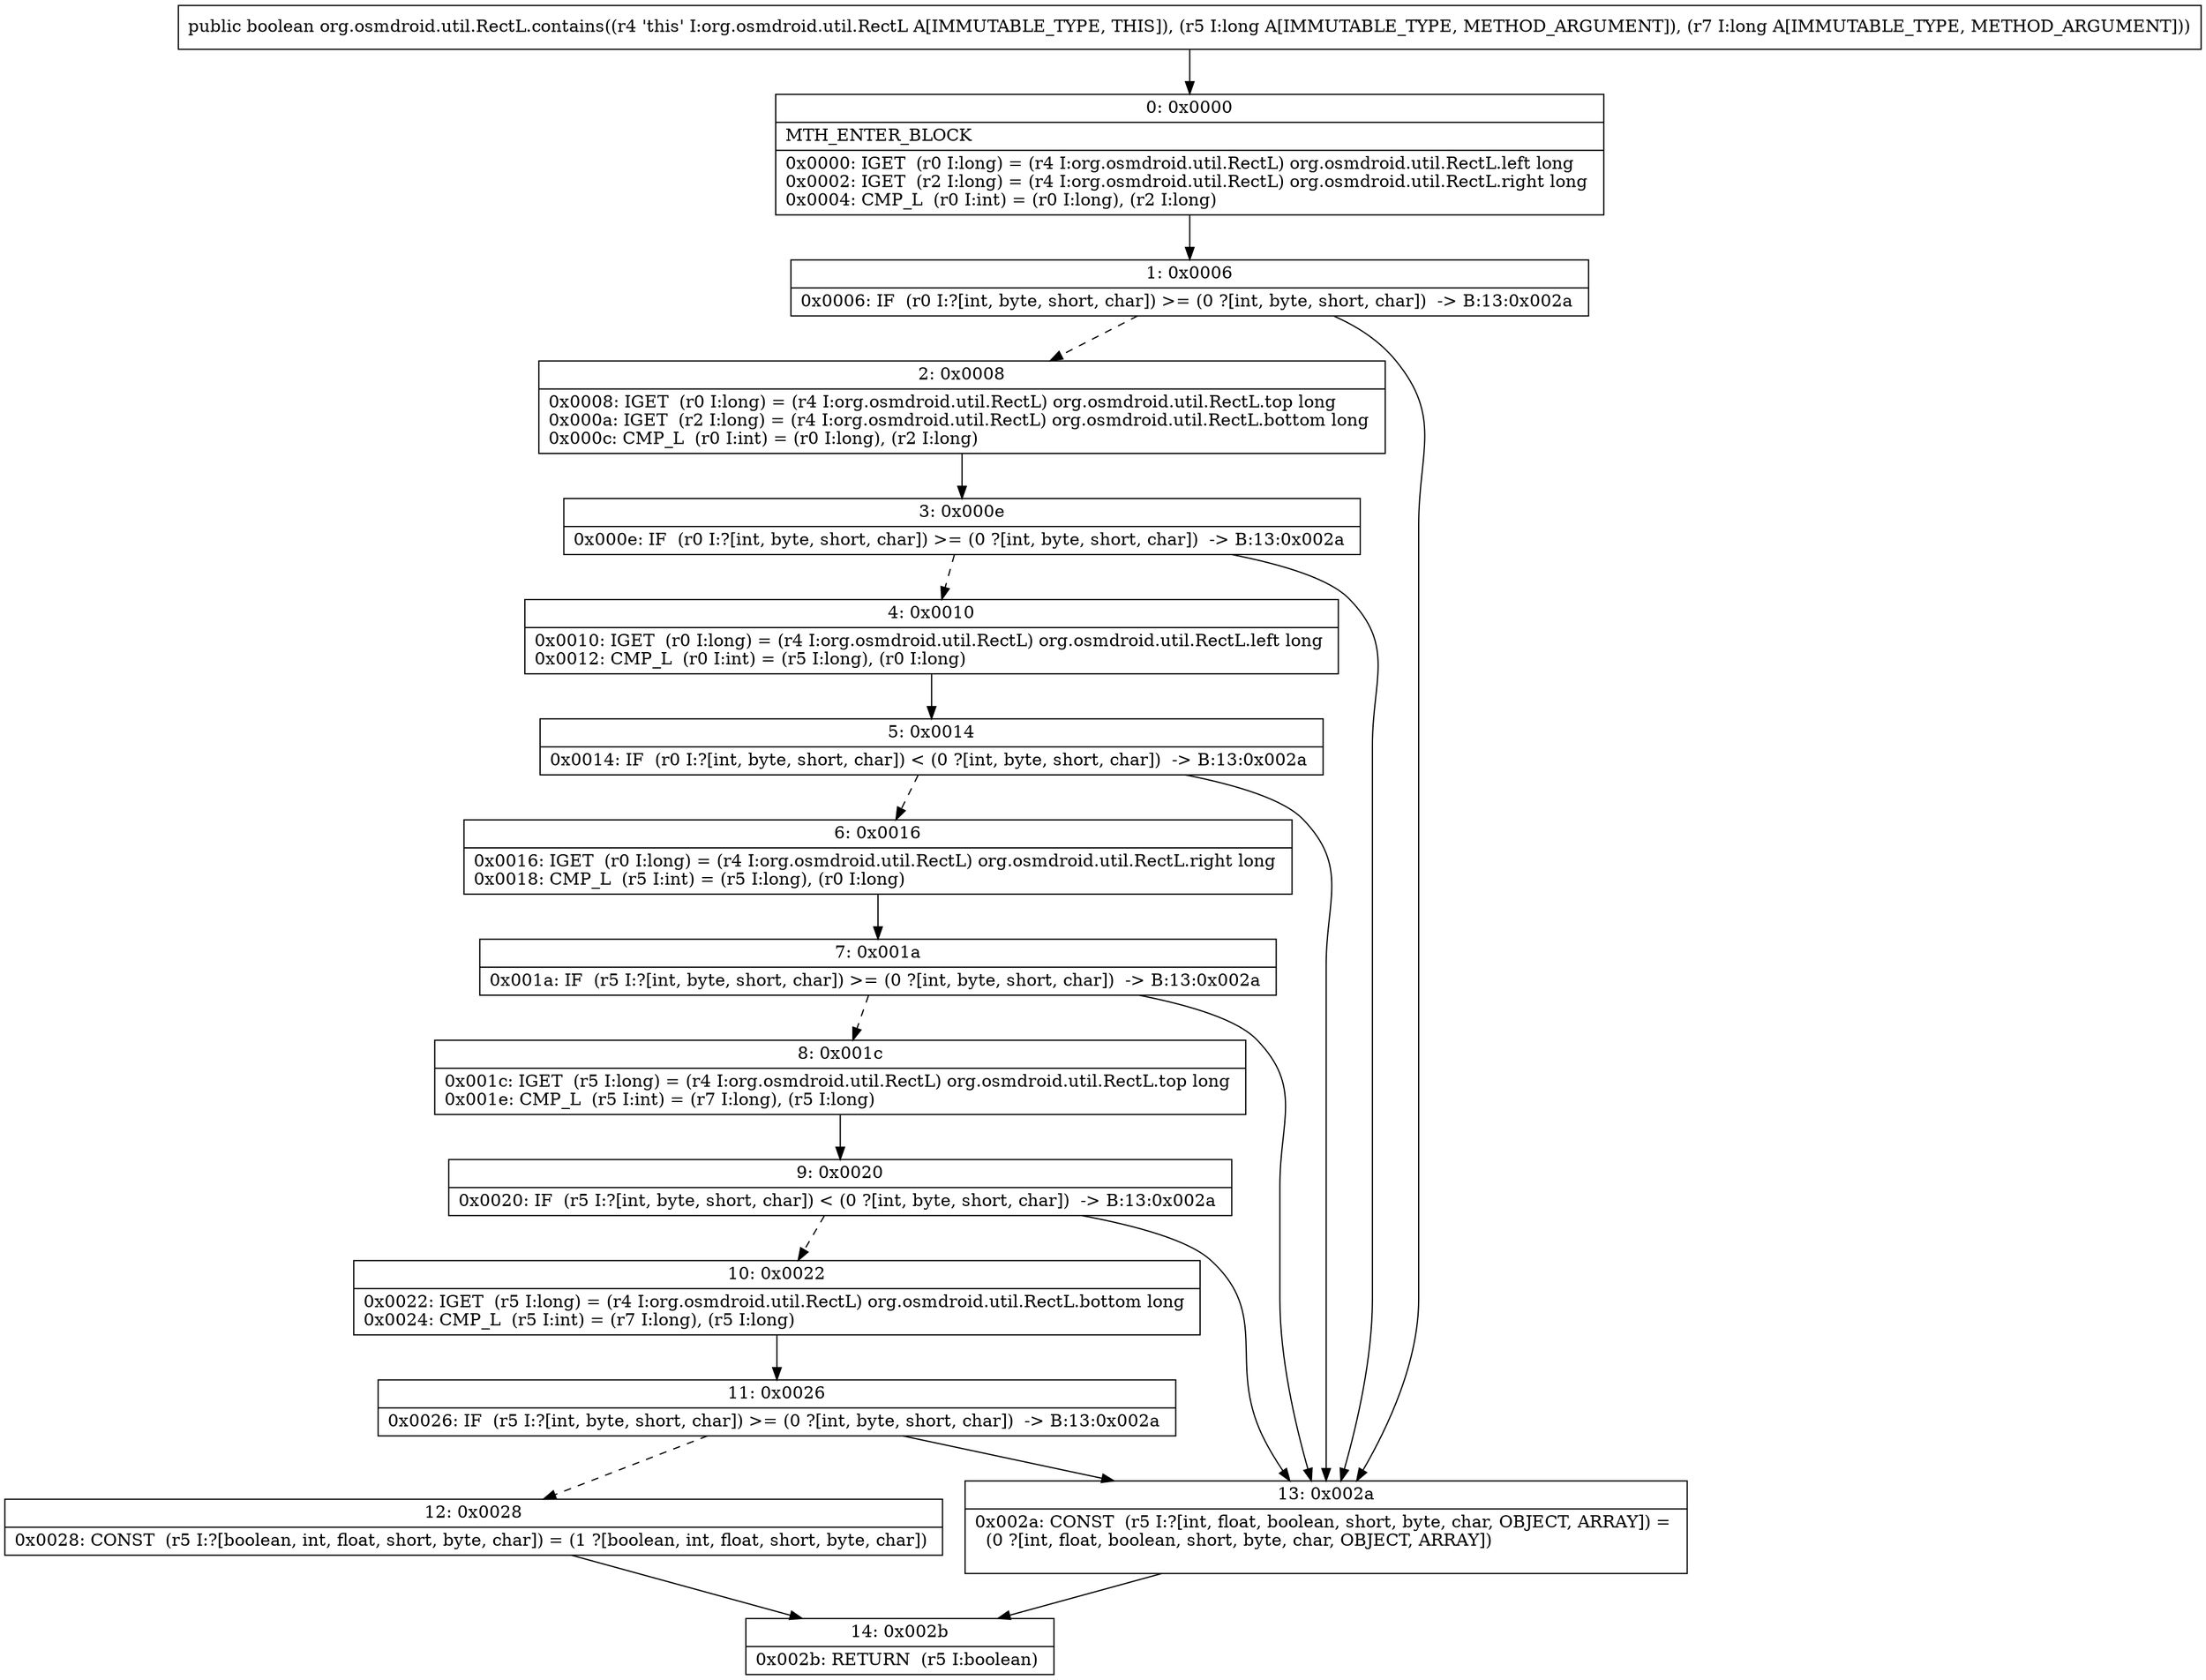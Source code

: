 digraph "CFG fororg.osmdroid.util.RectL.contains(JJ)Z" {
Node_0 [shape=record,label="{0\:\ 0x0000|MTH_ENTER_BLOCK\l|0x0000: IGET  (r0 I:long) = (r4 I:org.osmdroid.util.RectL) org.osmdroid.util.RectL.left long \l0x0002: IGET  (r2 I:long) = (r4 I:org.osmdroid.util.RectL) org.osmdroid.util.RectL.right long \l0x0004: CMP_L  (r0 I:int) = (r0 I:long), (r2 I:long) \l}"];
Node_1 [shape=record,label="{1\:\ 0x0006|0x0006: IF  (r0 I:?[int, byte, short, char]) \>= (0 ?[int, byte, short, char])  \-\> B:13:0x002a \l}"];
Node_2 [shape=record,label="{2\:\ 0x0008|0x0008: IGET  (r0 I:long) = (r4 I:org.osmdroid.util.RectL) org.osmdroid.util.RectL.top long \l0x000a: IGET  (r2 I:long) = (r4 I:org.osmdroid.util.RectL) org.osmdroid.util.RectL.bottom long \l0x000c: CMP_L  (r0 I:int) = (r0 I:long), (r2 I:long) \l}"];
Node_3 [shape=record,label="{3\:\ 0x000e|0x000e: IF  (r0 I:?[int, byte, short, char]) \>= (0 ?[int, byte, short, char])  \-\> B:13:0x002a \l}"];
Node_4 [shape=record,label="{4\:\ 0x0010|0x0010: IGET  (r0 I:long) = (r4 I:org.osmdroid.util.RectL) org.osmdroid.util.RectL.left long \l0x0012: CMP_L  (r0 I:int) = (r5 I:long), (r0 I:long) \l}"];
Node_5 [shape=record,label="{5\:\ 0x0014|0x0014: IF  (r0 I:?[int, byte, short, char]) \< (0 ?[int, byte, short, char])  \-\> B:13:0x002a \l}"];
Node_6 [shape=record,label="{6\:\ 0x0016|0x0016: IGET  (r0 I:long) = (r4 I:org.osmdroid.util.RectL) org.osmdroid.util.RectL.right long \l0x0018: CMP_L  (r5 I:int) = (r5 I:long), (r0 I:long) \l}"];
Node_7 [shape=record,label="{7\:\ 0x001a|0x001a: IF  (r5 I:?[int, byte, short, char]) \>= (0 ?[int, byte, short, char])  \-\> B:13:0x002a \l}"];
Node_8 [shape=record,label="{8\:\ 0x001c|0x001c: IGET  (r5 I:long) = (r4 I:org.osmdroid.util.RectL) org.osmdroid.util.RectL.top long \l0x001e: CMP_L  (r5 I:int) = (r7 I:long), (r5 I:long) \l}"];
Node_9 [shape=record,label="{9\:\ 0x0020|0x0020: IF  (r5 I:?[int, byte, short, char]) \< (0 ?[int, byte, short, char])  \-\> B:13:0x002a \l}"];
Node_10 [shape=record,label="{10\:\ 0x0022|0x0022: IGET  (r5 I:long) = (r4 I:org.osmdroid.util.RectL) org.osmdroid.util.RectL.bottom long \l0x0024: CMP_L  (r5 I:int) = (r7 I:long), (r5 I:long) \l}"];
Node_11 [shape=record,label="{11\:\ 0x0026|0x0026: IF  (r5 I:?[int, byte, short, char]) \>= (0 ?[int, byte, short, char])  \-\> B:13:0x002a \l}"];
Node_12 [shape=record,label="{12\:\ 0x0028|0x0028: CONST  (r5 I:?[boolean, int, float, short, byte, char]) = (1 ?[boolean, int, float, short, byte, char]) \l}"];
Node_13 [shape=record,label="{13\:\ 0x002a|0x002a: CONST  (r5 I:?[int, float, boolean, short, byte, char, OBJECT, ARRAY]) = \l  (0 ?[int, float, boolean, short, byte, char, OBJECT, ARRAY])\l \l}"];
Node_14 [shape=record,label="{14\:\ 0x002b|0x002b: RETURN  (r5 I:boolean) \l}"];
MethodNode[shape=record,label="{public boolean org.osmdroid.util.RectL.contains((r4 'this' I:org.osmdroid.util.RectL A[IMMUTABLE_TYPE, THIS]), (r5 I:long A[IMMUTABLE_TYPE, METHOD_ARGUMENT]), (r7 I:long A[IMMUTABLE_TYPE, METHOD_ARGUMENT])) }"];
MethodNode -> Node_0;
Node_0 -> Node_1;
Node_1 -> Node_2[style=dashed];
Node_1 -> Node_13;
Node_2 -> Node_3;
Node_3 -> Node_4[style=dashed];
Node_3 -> Node_13;
Node_4 -> Node_5;
Node_5 -> Node_6[style=dashed];
Node_5 -> Node_13;
Node_6 -> Node_7;
Node_7 -> Node_8[style=dashed];
Node_7 -> Node_13;
Node_8 -> Node_9;
Node_9 -> Node_10[style=dashed];
Node_9 -> Node_13;
Node_10 -> Node_11;
Node_11 -> Node_12[style=dashed];
Node_11 -> Node_13;
Node_12 -> Node_14;
Node_13 -> Node_14;
}

